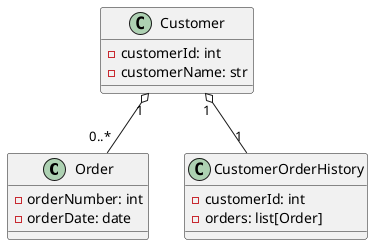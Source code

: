 @startuml aggregation

class Order {
  - orderNumber: int
  - orderDate: date
}

class Customer {
  - customerId: int
  - customerName: str
}

class CustomerOrderHistory {
  - customerId: int
  - orders: list[Order]
}

Customer "1" o-- "0..*" Order
Customer "1" o-- "1" CustomerOrderHistory
@enduml
